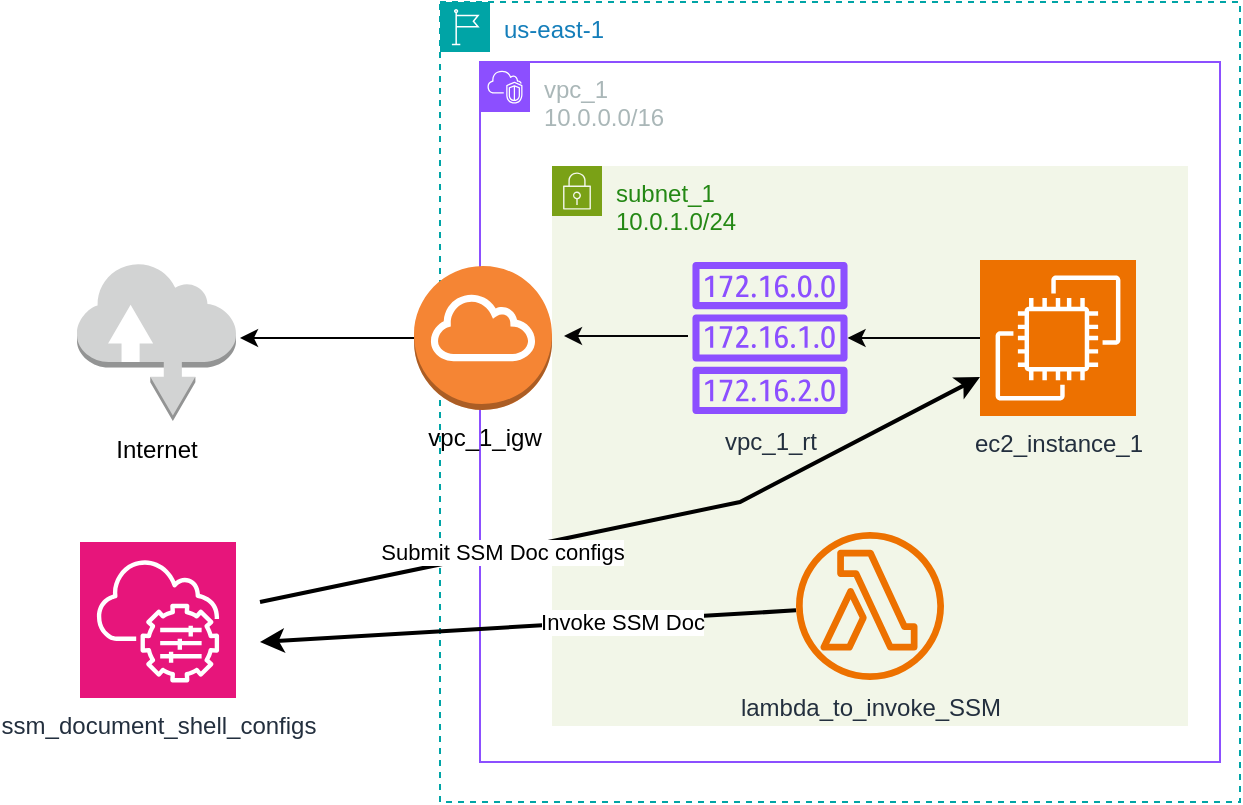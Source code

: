 <mxfile version="22.1.2" type="device">
  <diagram name="Page-1" id="XQTWyvqINvDjAojxgPLy">
    <mxGraphModel dx="794" dy="511" grid="1" gridSize="10" guides="1" tooltips="1" connect="1" arrows="1" fold="1" page="1" pageScale="1" pageWidth="850" pageHeight="1100" math="0" shadow="0">
      <root>
        <mxCell id="0" />
        <mxCell id="1" parent="0" />
        <mxCell id="NKm2zkdp0vzlB3F603a1-2" value="us-east-1" style="points=[[0,0],[0.25,0],[0.5,0],[0.75,0],[1,0],[1,0.25],[1,0.5],[1,0.75],[1,1],[0.75,1],[0.5,1],[0.25,1],[0,1],[0,0.75],[0,0.5],[0,0.25]];outlineConnect=0;gradientColor=none;html=1;whiteSpace=wrap;fontSize=12;fontStyle=0;container=1;pointerEvents=0;collapsible=0;recursiveResize=0;shape=mxgraph.aws4.group;grIcon=mxgraph.aws4.group_region;strokeColor=#00A4A6;fillColor=none;verticalAlign=top;align=left;spacingLeft=30;fontColor=#147EBA;dashed=1;" parent="1" vertex="1">
          <mxGeometry x="360" y="80" width="400" height="400" as="geometry" />
        </mxCell>
        <mxCell id="NKm2zkdp0vzlB3F603a1-4" value="vpc_1&lt;br&gt;10.0.0.0/16" style="points=[[0,0],[0.25,0],[0.5,0],[0.75,0],[1,0],[1,0.25],[1,0.5],[1,0.75],[1,1],[0.75,1],[0.5,1],[0.25,1],[0,1],[0,0.75],[0,0.5],[0,0.25]];outlineConnect=0;gradientColor=none;html=1;whiteSpace=wrap;fontSize=12;fontStyle=0;container=1;pointerEvents=0;collapsible=0;recursiveResize=0;shape=mxgraph.aws4.group;grIcon=mxgraph.aws4.group_vpc2;strokeColor=#8C4FFF;fillColor=none;verticalAlign=top;align=left;spacingLeft=30;fontColor=#AAB7B8;dashed=0;" parent="NKm2zkdp0vzlB3F603a1-2" vertex="1">
          <mxGeometry x="20" y="30" width="370" height="350" as="geometry" />
        </mxCell>
        <mxCell id="NKm2zkdp0vzlB3F603a1-5" value="subnet_1&lt;br&gt;10.0.1.0/24" style="points=[[0,0],[0.25,0],[0.5,0],[0.75,0],[1,0],[1,0.25],[1,0.5],[1,0.75],[1,1],[0.75,1],[0.5,1],[0.25,1],[0,1],[0,0.75],[0,0.5],[0,0.25]];outlineConnect=0;gradientColor=none;html=1;whiteSpace=wrap;fontSize=12;fontStyle=0;container=1;pointerEvents=0;collapsible=0;recursiveResize=0;shape=mxgraph.aws4.group;grIcon=mxgraph.aws4.group_security_group;grStroke=0;strokeColor=#7AA116;fillColor=#F2F6E8;verticalAlign=top;align=left;spacingLeft=30;fontColor=#248814;dashed=0;" parent="NKm2zkdp0vzlB3F603a1-4" vertex="1">
          <mxGeometry x="36" y="52" width="318" height="280" as="geometry" />
        </mxCell>
        <mxCell id="NKm2zkdp0vzlB3F603a1-18" style="edgeStyle=orthogonalEdgeStyle;rounded=0;orthogonalLoop=1;jettySize=auto;html=1;strokeColor=#050505;" parent="NKm2zkdp0vzlB3F603a1-5" source="NKm2zkdp0vzlB3F603a1-6" target="NKm2zkdp0vzlB3F603a1-15" edge="1">
          <mxGeometry relative="1" as="geometry" />
        </mxCell>
        <mxCell id="NKm2zkdp0vzlB3F603a1-6" value="ec2_instance_1" style="sketch=0;points=[[0,0,0],[0.25,0,0],[0.5,0,0],[0.75,0,0],[1,0,0],[0,1,0],[0.25,1,0],[0.5,1,0],[0.75,1,0],[1,1,0],[0,0.25,0],[0,0.5,0],[0,0.75,0],[1,0.25,0],[1,0.5,0],[1,0.75,0]];outlineConnect=0;fontColor=#232F3E;fillColor=#ED7100;strokeColor=#ffffff;dashed=0;verticalLabelPosition=bottom;verticalAlign=top;align=center;html=1;fontSize=12;fontStyle=0;aspect=fixed;shape=mxgraph.aws4.resourceIcon;resIcon=mxgraph.aws4.ec2;" parent="NKm2zkdp0vzlB3F603a1-5" vertex="1">
          <mxGeometry x="214" y="47" width="78" height="78" as="geometry" />
        </mxCell>
        <mxCell id="NKm2zkdp0vzlB3F603a1-7" value="lambda_to_invoke_SSM" style="sketch=0;outlineConnect=0;fontColor=#232F3E;gradientColor=none;fillColor=#ED7100;strokeColor=none;dashed=0;verticalLabelPosition=bottom;verticalAlign=top;align=center;html=1;fontSize=12;fontStyle=0;aspect=fixed;pointerEvents=1;shape=mxgraph.aws4.lambda_function;" parent="NKm2zkdp0vzlB3F603a1-5" vertex="1">
          <mxGeometry x="122" y="183" width="74" height="74" as="geometry" />
        </mxCell>
        <mxCell id="NKm2zkdp0vzlB3F603a1-15" value="vpc_1_rt" style="sketch=0;outlineConnect=0;fontColor=#232F3E;gradientColor=none;fillColor=#8C4FFF;strokeColor=none;dashed=0;verticalLabelPosition=bottom;verticalAlign=top;align=center;html=1;fontSize=12;fontStyle=0;aspect=fixed;pointerEvents=1;shape=mxgraph.aws4.route_table;" parent="NKm2zkdp0vzlB3F603a1-5" vertex="1">
          <mxGeometry x="70" y="48" width="78" height="76" as="geometry" />
        </mxCell>
        <mxCell id="NKm2zkdp0vzlB3F603a1-20" value="" style="endArrow=classic;html=1;rounded=0;strokeColor=#000000;strokeWidth=2;" parent="NKm2zkdp0vzlB3F603a1-5" source="NKm2zkdp0vzlB3F603a1-7" edge="1">
          <mxGeometry width="50" height="50" relative="1" as="geometry">
            <mxPoint x="70" y="208" as="sourcePoint" />
            <mxPoint x="-146" y="238" as="targetPoint" />
          </mxGeometry>
        </mxCell>
        <mxCell id="NKm2zkdp0vzlB3F603a1-21" value="Invoke SSM Doc" style="edgeLabel;html=1;align=center;verticalAlign=middle;resizable=0;points=[];" parent="NKm2zkdp0vzlB3F603a1-20" vertex="1" connectable="0">
          <mxGeometry x="-0.353" relative="1" as="geometry">
            <mxPoint as="offset" />
          </mxGeometry>
        </mxCell>
        <mxCell id="NKm2zkdp0vzlB3F603a1-16" style="edgeStyle=orthogonalEdgeStyle;rounded=0;orthogonalLoop=1;jettySize=auto;html=1;" parent="NKm2zkdp0vzlB3F603a1-4" source="NKm2zkdp0vzlB3F603a1-9" edge="1">
          <mxGeometry relative="1" as="geometry">
            <mxPoint x="-120" y="138" as="targetPoint" />
          </mxGeometry>
        </mxCell>
        <mxCell id="NKm2zkdp0vzlB3F603a1-9" value="vpc_1_igw" style="outlineConnect=0;dashed=0;verticalLabelPosition=bottom;verticalAlign=top;align=center;html=1;shape=mxgraph.aws3.internet_gateway;fillColor=#F58534;gradientColor=none;" parent="NKm2zkdp0vzlB3F603a1-4" vertex="1">
          <mxGeometry x="-33" y="102" width="69" height="72" as="geometry" />
        </mxCell>
        <mxCell id="NKm2zkdp0vzlB3F603a1-8" value="ssm_document_shell_configs" style="sketch=0;points=[[0,0,0],[0.25,0,0],[0.5,0,0],[0.75,0,0],[1,0,0],[0,1,0],[0.25,1,0],[0.5,1,0],[0.75,1,0],[1,1,0],[0,0.25,0],[0,0.5,0],[0,0.75,0],[1,0.25,0],[1,0.5,0],[1,0.75,0]];points=[[0,0,0],[0.25,0,0],[0.5,0,0],[0.75,0,0],[1,0,0],[0,1,0],[0.25,1,0],[0.5,1,0],[0.75,1,0],[1,1,0],[0,0.25,0],[0,0.5,0],[0,0.75,0],[1,0.25,0],[1,0.5,0],[1,0.75,0]];outlineConnect=0;fontColor=#232F3E;fillColor=#E7157B;strokeColor=#ffffff;dashed=0;verticalLabelPosition=bottom;verticalAlign=top;align=center;html=1;fontSize=12;fontStyle=0;aspect=fixed;shape=mxgraph.aws4.resourceIcon;resIcon=mxgraph.aws4.systems_manager;" parent="1" vertex="1">
          <mxGeometry x="180" y="350" width="78" height="78" as="geometry" />
        </mxCell>
        <mxCell id="NKm2zkdp0vzlB3F603a1-10" value="Internet" style="outlineConnect=0;dashed=0;verticalLabelPosition=bottom;verticalAlign=top;align=center;html=1;shape=mxgraph.aws3.internet;fillColor=#D2D3D3;gradientColor=none;" parent="1" vertex="1">
          <mxGeometry x="178.5" y="210" width="79.5" height="79.5" as="geometry" />
        </mxCell>
        <mxCell id="NKm2zkdp0vzlB3F603a1-19" style="edgeStyle=orthogonalEdgeStyle;rounded=0;orthogonalLoop=1;jettySize=auto;html=1;strokeColor=#050505;" parent="1" edge="1">
          <mxGeometry relative="1" as="geometry">
            <mxPoint x="484" y="247" as="sourcePoint" />
            <mxPoint x="422" y="247" as="targetPoint" />
          </mxGeometry>
        </mxCell>
        <mxCell id="NKm2zkdp0vzlB3F603a1-22" value="" style="endArrow=classic;html=1;rounded=0;strokeColor=#000000;strokeWidth=2;entryX=0;entryY=0.75;entryDx=0;entryDy=0;entryPerimeter=0;" parent="1" target="NKm2zkdp0vzlB3F603a1-6" edge="1">
          <mxGeometry width="50" height="50" relative="1" as="geometry">
            <mxPoint x="270" y="380" as="sourcePoint" />
            <mxPoint x="280" y="410" as="targetPoint" />
            <Array as="points">
              <mxPoint x="510" y="330" />
            </Array>
          </mxGeometry>
        </mxCell>
        <mxCell id="NKm2zkdp0vzlB3F603a1-23" value="Submit SSM Doc configs" style="edgeLabel;html=1;align=center;verticalAlign=middle;resizable=0;points=[];" parent="NKm2zkdp0vzlB3F603a1-22" vertex="1" connectable="0">
          <mxGeometry x="-0.353" relative="1" as="geometry">
            <mxPoint as="offset" />
          </mxGeometry>
        </mxCell>
      </root>
    </mxGraphModel>
  </diagram>
</mxfile>
